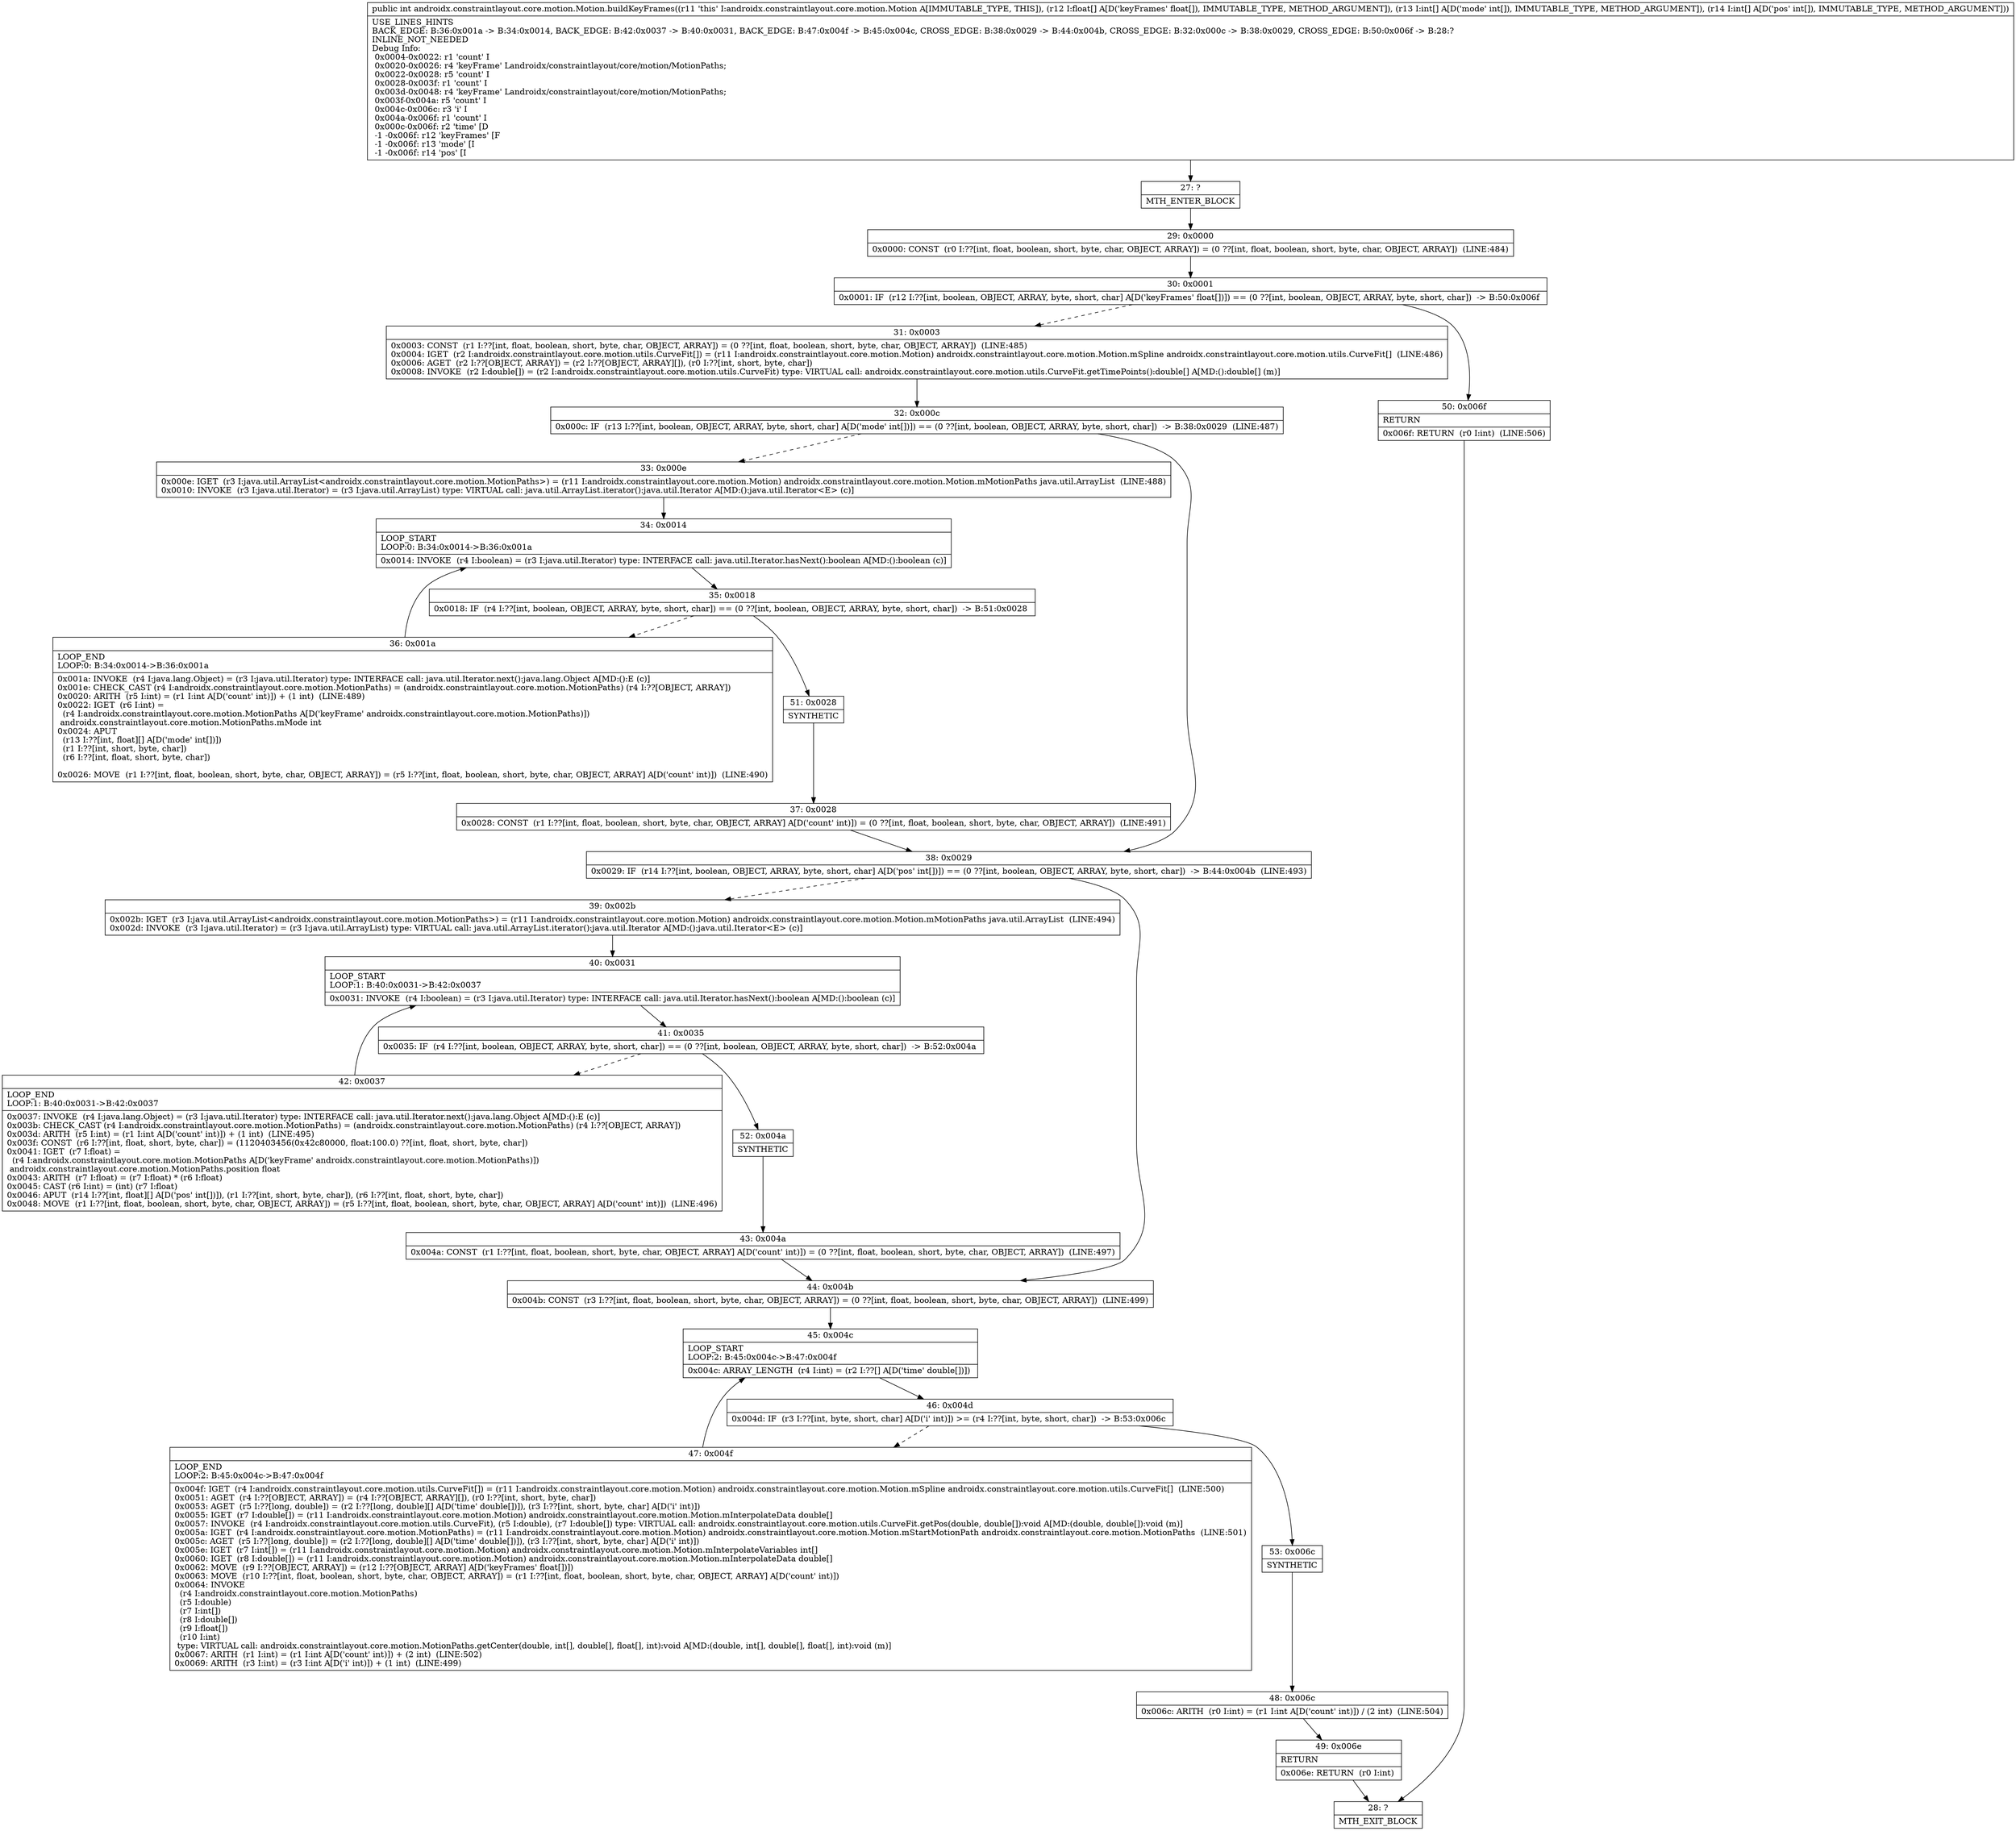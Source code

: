 digraph "CFG forandroidx.constraintlayout.core.motion.Motion.buildKeyFrames([F[I[I)I" {
Node_27 [shape=record,label="{27\:\ ?|MTH_ENTER_BLOCK\l}"];
Node_29 [shape=record,label="{29\:\ 0x0000|0x0000: CONST  (r0 I:??[int, float, boolean, short, byte, char, OBJECT, ARRAY]) = (0 ??[int, float, boolean, short, byte, char, OBJECT, ARRAY])  (LINE:484)\l}"];
Node_30 [shape=record,label="{30\:\ 0x0001|0x0001: IF  (r12 I:??[int, boolean, OBJECT, ARRAY, byte, short, char] A[D('keyFrames' float[])]) == (0 ??[int, boolean, OBJECT, ARRAY, byte, short, char])  \-\> B:50:0x006f \l}"];
Node_31 [shape=record,label="{31\:\ 0x0003|0x0003: CONST  (r1 I:??[int, float, boolean, short, byte, char, OBJECT, ARRAY]) = (0 ??[int, float, boolean, short, byte, char, OBJECT, ARRAY])  (LINE:485)\l0x0004: IGET  (r2 I:androidx.constraintlayout.core.motion.utils.CurveFit[]) = (r11 I:androidx.constraintlayout.core.motion.Motion) androidx.constraintlayout.core.motion.Motion.mSpline androidx.constraintlayout.core.motion.utils.CurveFit[]  (LINE:486)\l0x0006: AGET  (r2 I:??[OBJECT, ARRAY]) = (r2 I:??[OBJECT, ARRAY][]), (r0 I:??[int, short, byte, char]) \l0x0008: INVOKE  (r2 I:double[]) = (r2 I:androidx.constraintlayout.core.motion.utils.CurveFit) type: VIRTUAL call: androidx.constraintlayout.core.motion.utils.CurveFit.getTimePoints():double[] A[MD:():double[] (m)]\l}"];
Node_32 [shape=record,label="{32\:\ 0x000c|0x000c: IF  (r13 I:??[int, boolean, OBJECT, ARRAY, byte, short, char] A[D('mode' int[])]) == (0 ??[int, boolean, OBJECT, ARRAY, byte, short, char])  \-\> B:38:0x0029  (LINE:487)\l}"];
Node_33 [shape=record,label="{33\:\ 0x000e|0x000e: IGET  (r3 I:java.util.ArrayList\<androidx.constraintlayout.core.motion.MotionPaths\>) = (r11 I:androidx.constraintlayout.core.motion.Motion) androidx.constraintlayout.core.motion.Motion.mMotionPaths java.util.ArrayList  (LINE:488)\l0x0010: INVOKE  (r3 I:java.util.Iterator) = (r3 I:java.util.ArrayList) type: VIRTUAL call: java.util.ArrayList.iterator():java.util.Iterator A[MD:():java.util.Iterator\<E\> (c)]\l}"];
Node_34 [shape=record,label="{34\:\ 0x0014|LOOP_START\lLOOP:0: B:34:0x0014\-\>B:36:0x001a\l|0x0014: INVOKE  (r4 I:boolean) = (r3 I:java.util.Iterator) type: INTERFACE call: java.util.Iterator.hasNext():boolean A[MD:():boolean (c)]\l}"];
Node_35 [shape=record,label="{35\:\ 0x0018|0x0018: IF  (r4 I:??[int, boolean, OBJECT, ARRAY, byte, short, char]) == (0 ??[int, boolean, OBJECT, ARRAY, byte, short, char])  \-\> B:51:0x0028 \l}"];
Node_36 [shape=record,label="{36\:\ 0x001a|LOOP_END\lLOOP:0: B:34:0x0014\-\>B:36:0x001a\l|0x001a: INVOKE  (r4 I:java.lang.Object) = (r3 I:java.util.Iterator) type: INTERFACE call: java.util.Iterator.next():java.lang.Object A[MD:():E (c)]\l0x001e: CHECK_CAST (r4 I:androidx.constraintlayout.core.motion.MotionPaths) = (androidx.constraintlayout.core.motion.MotionPaths) (r4 I:??[OBJECT, ARRAY]) \l0x0020: ARITH  (r5 I:int) = (r1 I:int A[D('count' int)]) + (1 int)  (LINE:489)\l0x0022: IGET  (r6 I:int) = \l  (r4 I:androidx.constraintlayout.core.motion.MotionPaths A[D('keyFrame' androidx.constraintlayout.core.motion.MotionPaths)])\l androidx.constraintlayout.core.motion.MotionPaths.mMode int \l0x0024: APUT  \l  (r13 I:??[int, float][] A[D('mode' int[])])\l  (r1 I:??[int, short, byte, char])\l  (r6 I:??[int, float, short, byte, char])\l \l0x0026: MOVE  (r1 I:??[int, float, boolean, short, byte, char, OBJECT, ARRAY]) = (r5 I:??[int, float, boolean, short, byte, char, OBJECT, ARRAY] A[D('count' int)])  (LINE:490)\l}"];
Node_51 [shape=record,label="{51\:\ 0x0028|SYNTHETIC\l}"];
Node_37 [shape=record,label="{37\:\ 0x0028|0x0028: CONST  (r1 I:??[int, float, boolean, short, byte, char, OBJECT, ARRAY] A[D('count' int)]) = (0 ??[int, float, boolean, short, byte, char, OBJECT, ARRAY])  (LINE:491)\l}"];
Node_38 [shape=record,label="{38\:\ 0x0029|0x0029: IF  (r14 I:??[int, boolean, OBJECT, ARRAY, byte, short, char] A[D('pos' int[])]) == (0 ??[int, boolean, OBJECT, ARRAY, byte, short, char])  \-\> B:44:0x004b  (LINE:493)\l}"];
Node_39 [shape=record,label="{39\:\ 0x002b|0x002b: IGET  (r3 I:java.util.ArrayList\<androidx.constraintlayout.core.motion.MotionPaths\>) = (r11 I:androidx.constraintlayout.core.motion.Motion) androidx.constraintlayout.core.motion.Motion.mMotionPaths java.util.ArrayList  (LINE:494)\l0x002d: INVOKE  (r3 I:java.util.Iterator) = (r3 I:java.util.ArrayList) type: VIRTUAL call: java.util.ArrayList.iterator():java.util.Iterator A[MD:():java.util.Iterator\<E\> (c)]\l}"];
Node_40 [shape=record,label="{40\:\ 0x0031|LOOP_START\lLOOP:1: B:40:0x0031\-\>B:42:0x0037\l|0x0031: INVOKE  (r4 I:boolean) = (r3 I:java.util.Iterator) type: INTERFACE call: java.util.Iterator.hasNext():boolean A[MD:():boolean (c)]\l}"];
Node_41 [shape=record,label="{41\:\ 0x0035|0x0035: IF  (r4 I:??[int, boolean, OBJECT, ARRAY, byte, short, char]) == (0 ??[int, boolean, OBJECT, ARRAY, byte, short, char])  \-\> B:52:0x004a \l}"];
Node_42 [shape=record,label="{42\:\ 0x0037|LOOP_END\lLOOP:1: B:40:0x0031\-\>B:42:0x0037\l|0x0037: INVOKE  (r4 I:java.lang.Object) = (r3 I:java.util.Iterator) type: INTERFACE call: java.util.Iterator.next():java.lang.Object A[MD:():E (c)]\l0x003b: CHECK_CAST (r4 I:androidx.constraintlayout.core.motion.MotionPaths) = (androidx.constraintlayout.core.motion.MotionPaths) (r4 I:??[OBJECT, ARRAY]) \l0x003d: ARITH  (r5 I:int) = (r1 I:int A[D('count' int)]) + (1 int)  (LINE:495)\l0x003f: CONST  (r6 I:??[int, float, short, byte, char]) = (1120403456(0x42c80000, float:100.0) ??[int, float, short, byte, char]) \l0x0041: IGET  (r7 I:float) = \l  (r4 I:androidx.constraintlayout.core.motion.MotionPaths A[D('keyFrame' androidx.constraintlayout.core.motion.MotionPaths)])\l androidx.constraintlayout.core.motion.MotionPaths.position float \l0x0043: ARITH  (r7 I:float) = (r7 I:float) * (r6 I:float) \l0x0045: CAST (r6 I:int) = (int) (r7 I:float) \l0x0046: APUT  (r14 I:??[int, float][] A[D('pos' int[])]), (r1 I:??[int, short, byte, char]), (r6 I:??[int, float, short, byte, char]) \l0x0048: MOVE  (r1 I:??[int, float, boolean, short, byte, char, OBJECT, ARRAY]) = (r5 I:??[int, float, boolean, short, byte, char, OBJECT, ARRAY] A[D('count' int)])  (LINE:496)\l}"];
Node_52 [shape=record,label="{52\:\ 0x004a|SYNTHETIC\l}"];
Node_43 [shape=record,label="{43\:\ 0x004a|0x004a: CONST  (r1 I:??[int, float, boolean, short, byte, char, OBJECT, ARRAY] A[D('count' int)]) = (0 ??[int, float, boolean, short, byte, char, OBJECT, ARRAY])  (LINE:497)\l}"];
Node_44 [shape=record,label="{44\:\ 0x004b|0x004b: CONST  (r3 I:??[int, float, boolean, short, byte, char, OBJECT, ARRAY]) = (0 ??[int, float, boolean, short, byte, char, OBJECT, ARRAY])  (LINE:499)\l}"];
Node_45 [shape=record,label="{45\:\ 0x004c|LOOP_START\lLOOP:2: B:45:0x004c\-\>B:47:0x004f\l|0x004c: ARRAY_LENGTH  (r4 I:int) = (r2 I:??[] A[D('time' double[])]) \l}"];
Node_46 [shape=record,label="{46\:\ 0x004d|0x004d: IF  (r3 I:??[int, byte, short, char] A[D('i' int)]) \>= (r4 I:??[int, byte, short, char])  \-\> B:53:0x006c \l}"];
Node_47 [shape=record,label="{47\:\ 0x004f|LOOP_END\lLOOP:2: B:45:0x004c\-\>B:47:0x004f\l|0x004f: IGET  (r4 I:androidx.constraintlayout.core.motion.utils.CurveFit[]) = (r11 I:androidx.constraintlayout.core.motion.Motion) androidx.constraintlayout.core.motion.Motion.mSpline androidx.constraintlayout.core.motion.utils.CurveFit[]  (LINE:500)\l0x0051: AGET  (r4 I:??[OBJECT, ARRAY]) = (r4 I:??[OBJECT, ARRAY][]), (r0 I:??[int, short, byte, char]) \l0x0053: AGET  (r5 I:??[long, double]) = (r2 I:??[long, double][] A[D('time' double[])]), (r3 I:??[int, short, byte, char] A[D('i' int)]) \l0x0055: IGET  (r7 I:double[]) = (r11 I:androidx.constraintlayout.core.motion.Motion) androidx.constraintlayout.core.motion.Motion.mInterpolateData double[] \l0x0057: INVOKE  (r4 I:androidx.constraintlayout.core.motion.utils.CurveFit), (r5 I:double), (r7 I:double[]) type: VIRTUAL call: androidx.constraintlayout.core.motion.utils.CurveFit.getPos(double, double[]):void A[MD:(double, double[]):void (m)]\l0x005a: IGET  (r4 I:androidx.constraintlayout.core.motion.MotionPaths) = (r11 I:androidx.constraintlayout.core.motion.Motion) androidx.constraintlayout.core.motion.Motion.mStartMotionPath androidx.constraintlayout.core.motion.MotionPaths  (LINE:501)\l0x005c: AGET  (r5 I:??[long, double]) = (r2 I:??[long, double][] A[D('time' double[])]), (r3 I:??[int, short, byte, char] A[D('i' int)]) \l0x005e: IGET  (r7 I:int[]) = (r11 I:androidx.constraintlayout.core.motion.Motion) androidx.constraintlayout.core.motion.Motion.mInterpolateVariables int[] \l0x0060: IGET  (r8 I:double[]) = (r11 I:androidx.constraintlayout.core.motion.Motion) androidx.constraintlayout.core.motion.Motion.mInterpolateData double[] \l0x0062: MOVE  (r9 I:??[OBJECT, ARRAY]) = (r12 I:??[OBJECT, ARRAY] A[D('keyFrames' float[])]) \l0x0063: MOVE  (r10 I:??[int, float, boolean, short, byte, char, OBJECT, ARRAY]) = (r1 I:??[int, float, boolean, short, byte, char, OBJECT, ARRAY] A[D('count' int)]) \l0x0064: INVOKE  \l  (r4 I:androidx.constraintlayout.core.motion.MotionPaths)\l  (r5 I:double)\l  (r7 I:int[])\l  (r8 I:double[])\l  (r9 I:float[])\l  (r10 I:int)\l type: VIRTUAL call: androidx.constraintlayout.core.motion.MotionPaths.getCenter(double, int[], double[], float[], int):void A[MD:(double, int[], double[], float[], int):void (m)]\l0x0067: ARITH  (r1 I:int) = (r1 I:int A[D('count' int)]) + (2 int)  (LINE:502)\l0x0069: ARITH  (r3 I:int) = (r3 I:int A[D('i' int)]) + (1 int)  (LINE:499)\l}"];
Node_53 [shape=record,label="{53\:\ 0x006c|SYNTHETIC\l}"];
Node_48 [shape=record,label="{48\:\ 0x006c|0x006c: ARITH  (r0 I:int) = (r1 I:int A[D('count' int)]) \/ (2 int)  (LINE:504)\l}"];
Node_49 [shape=record,label="{49\:\ 0x006e|RETURN\l|0x006e: RETURN  (r0 I:int) \l}"];
Node_28 [shape=record,label="{28\:\ ?|MTH_EXIT_BLOCK\l}"];
Node_50 [shape=record,label="{50\:\ 0x006f|RETURN\l|0x006f: RETURN  (r0 I:int)  (LINE:506)\l}"];
MethodNode[shape=record,label="{public int androidx.constraintlayout.core.motion.Motion.buildKeyFrames((r11 'this' I:androidx.constraintlayout.core.motion.Motion A[IMMUTABLE_TYPE, THIS]), (r12 I:float[] A[D('keyFrames' float[]), IMMUTABLE_TYPE, METHOD_ARGUMENT]), (r13 I:int[] A[D('mode' int[]), IMMUTABLE_TYPE, METHOD_ARGUMENT]), (r14 I:int[] A[D('pos' int[]), IMMUTABLE_TYPE, METHOD_ARGUMENT]))  | USE_LINES_HINTS\lBACK_EDGE: B:36:0x001a \-\> B:34:0x0014, BACK_EDGE: B:42:0x0037 \-\> B:40:0x0031, BACK_EDGE: B:47:0x004f \-\> B:45:0x004c, CROSS_EDGE: B:38:0x0029 \-\> B:44:0x004b, CROSS_EDGE: B:32:0x000c \-\> B:38:0x0029, CROSS_EDGE: B:50:0x006f \-\> B:28:?\lINLINE_NOT_NEEDED\lDebug Info:\l  0x0004\-0x0022: r1 'count' I\l  0x0020\-0x0026: r4 'keyFrame' Landroidx\/constraintlayout\/core\/motion\/MotionPaths;\l  0x0022\-0x0028: r5 'count' I\l  0x0028\-0x003f: r1 'count' I\l  0x003d\-0x0048: r4 'keyFrame' Landroidx\/constraintlayout\/core\/motion\/MotionPaths;\l  0x003f\-0x004a: r5 'count' I\l  0x004c\-0x006c: r3 'i' I\l  0x004a\-0x006f: r1 'count' I\l  0x000c\-0x006f: r2 'time' [D\l  \-1 \-0x006f: r12 'keyFrames' [F\l  \-1 \-0x006f: r13 'mode' [I\l  \-1 \-0x006f: r14 'pos' [I\l}"];
MethodNode -> Node_27;Node_27 -> Node_29;
Node_29 -> Node_30;
Node_30 -> Node_31[style=dashed];
Node_30 -> Node_50;
Node_31 -> Node_32;
Node_32 -> Node_33[style=dashed];
Node_32 -> Node_38;
Node_33 -> Node_34;
Node_34 -> Node_35;
Node_35 -> Node_36[style=dashed];
Node_35 -> Node_51;
Node_36 -> Node_34;
Node_51 -> Node_37;
Node_37 -> Node_38;
Node_38 -> Node_39[style=dashed];
Node_38 -> Node_44;
Node_39 -> Node_40;
Node_40 -> Node_41;
Node_41 -> Node_42[style=dashed];
Node_41 -> Node_52;
Node_42 -> Node_40;
Node_52 -> Node_43;
Node_43 -> Node_44;
Node_44 -> Node_45;
Node_45 -> Node_46;
Node_46 -> Node_47[style=dashed];
Node_46 -> Node_53;
Node_47 -> Node_45;
Node_53 -> Node_48;
Node_48 -> Node_49;
Node_49 -> Node_28;
Node_50 -> Node_28;
}

